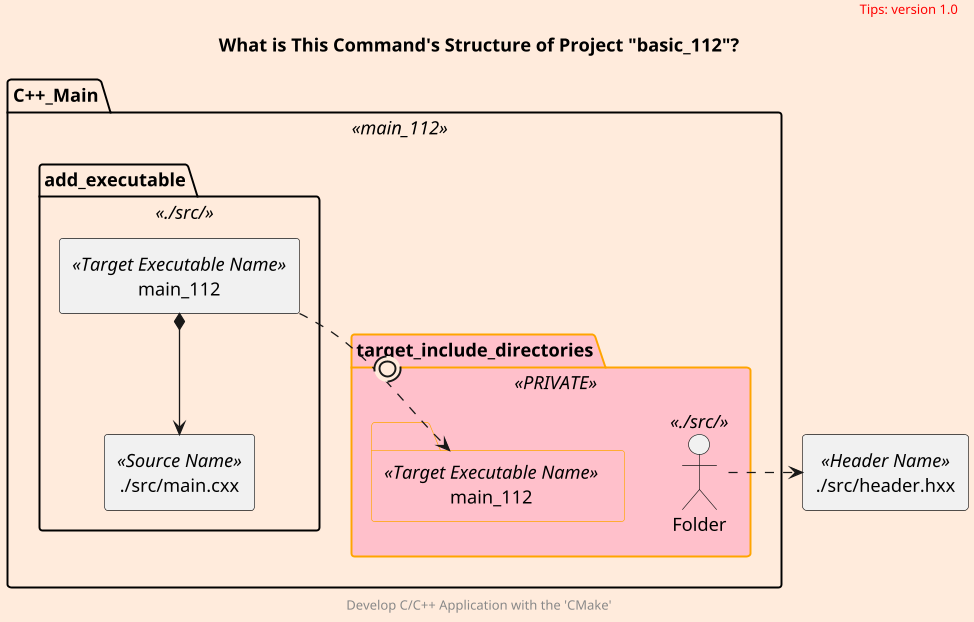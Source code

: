 @startuml
scale 1000 width
skinparam backgroundColor #FFEBDC
scale 1.3

skinparam Folder {
  backgroundColor pink
  borderColor orange
}

rectangle "./src/header.hxx" <<Header Name>> as header_hxx

package C++_Main <<main_112>> as cxx_main {
    package add_executable <<./src/>> {
        rectangle main_112 <<Target Executable Name>> as main_exe
        rectangle "./src/main.cxx" <<Source Name>> as main_cxx
    }

    Folder target_include_directories <<PRIVATE>> as main_include_dir {
        Folder main_112 <<Target Executable Name>> as main_exe_include
        Folder <<./src/>> as header_dir
    }

    main_exe *--> main_cxx
    main_exe .(0).> main_exe_include
    header_dir .right.> header_hxx
}


title
    What is This Command's Structure of Project "basic_112"?
end title

header
<font color=red>Tips: version 1.0</font>
endheader

center footer Develop C/C++ Application with the 'CMake'

@enduml